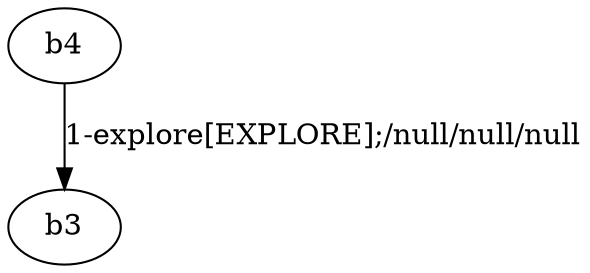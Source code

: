 # Total number of goals covered by this test: 1
# b4 --> b3

digraph g {
"b4" -> "b3" [label = "1-explore[EXPLORE];/null/null/null"];
}